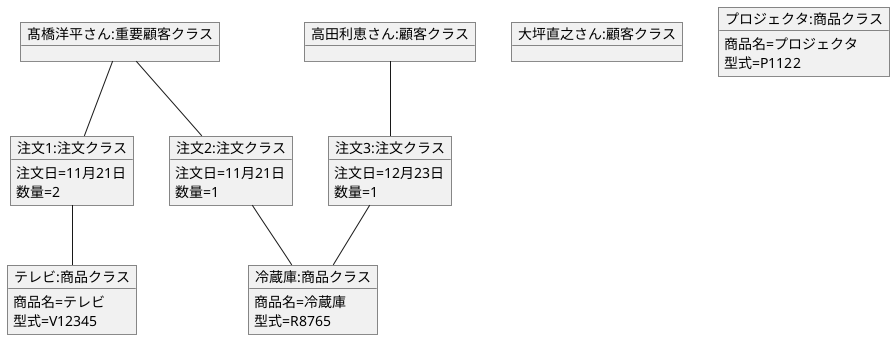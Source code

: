 @startuml 
object "髙橋洋平さん:重要顧客クラス" as 髙橋洋平さん{

}
object "高田利恵さん:顧客クラス" as 高田利恵さん{

}
object "大坪直之さん:顧客クラス" as 大坪直之さん{

}
object "テレビ:商品クラス" as テレビ{
    商品名=テレビ
    型式=V12345
}
object "冷蔵庫:商品クラス" as 冷蔵庫{
    商品名=冷蔵庫
    型式=R8765
}
object "プロジェクタ:商品クラス" as プロジェクタ{
    商品名=プロジェクタ
    型式=P1122
}
object "注文1:注文クラス" as 注文1{
    注文日=11月21日
    数量=2
} 
object "注文2:注文クラス" as 注文2{
    注文日=11月21日
    数量=1
} 
object "注文3:注文クラス" as 注文3{
    注文日=12月23日
    数量=1
} 
髙橋洋平さん -- 注文1
注文1 -- テレビ
髙橋洋平さん -- 注文2
注文2 -- 冷蔵庫
高田利恵さん -- 注文3
注文3--冷蔵庫
@enduml